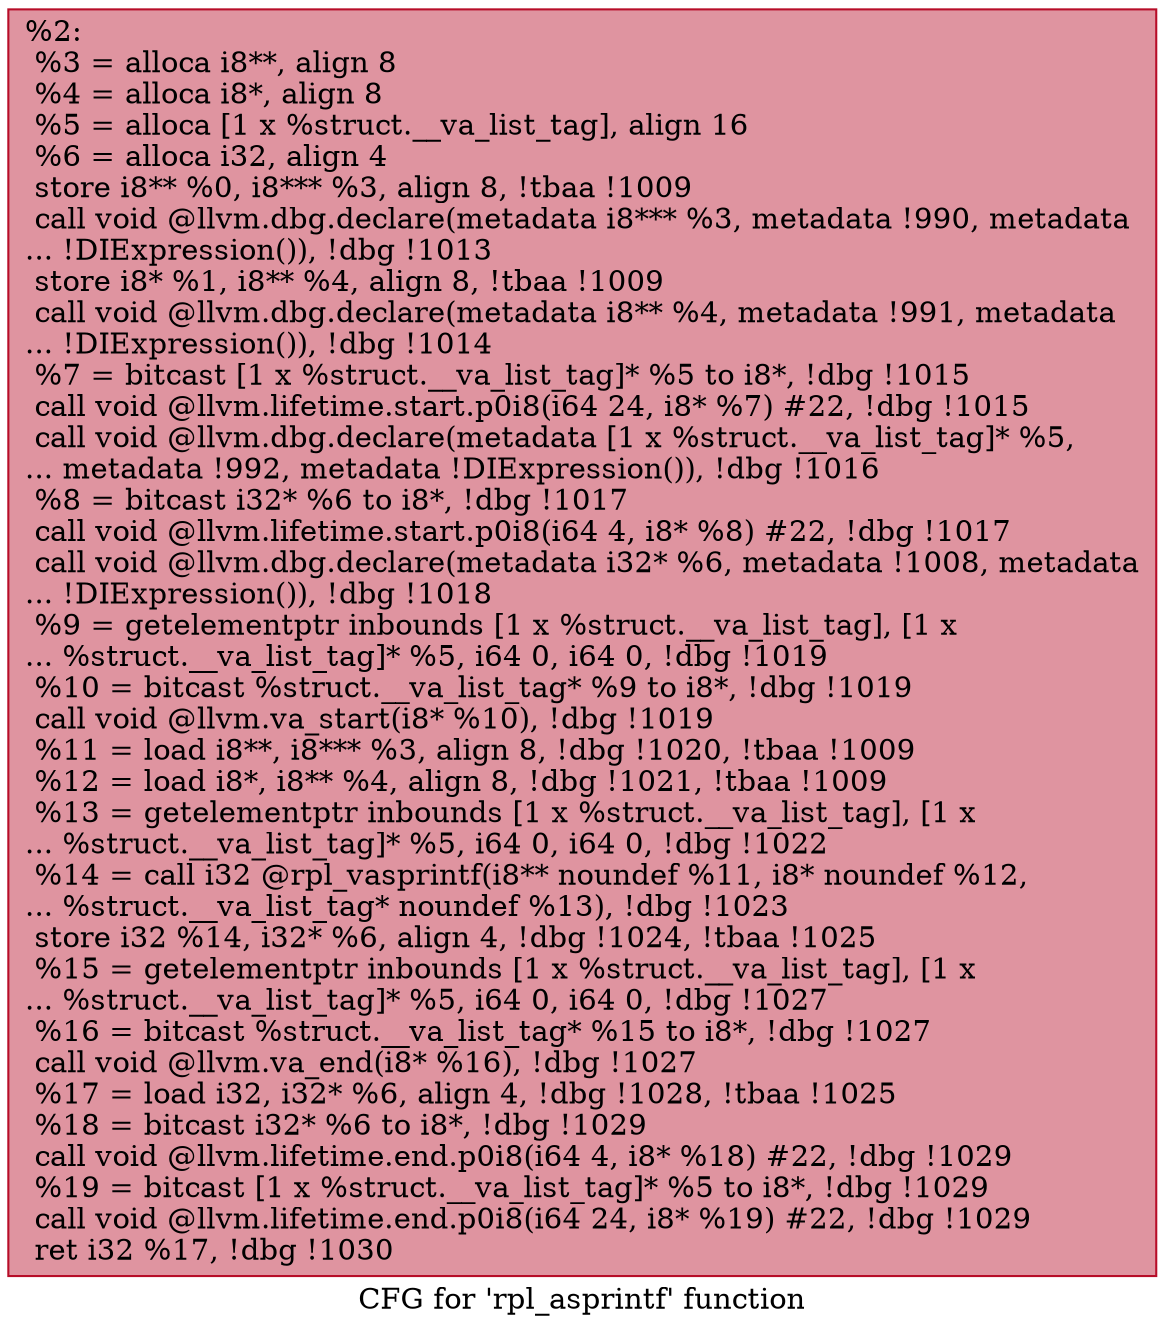 digraph "CFG for 'rpl_asprintf' function" {
	label="CFG for 'rpl_asprintf' function";

	Node0xc7e760 [shape=record,color="#b70d28ff", style=filled, fillcolor="#b70d2870",label="{%2:\l  %3 = alloca i8**, align 8\l  %4 = alloca i8*, align 8\l  %5 = alloca [1 x %struct.__va_list_tag], align 16\l  %6 = alloca i32, align 4\l  store i8** %0, i8*** %3, align 8, !tbaa !1009\l  call void @llvm.dbg.declare(metadata i8*** %3, metadata !990, metadata\l... !DIExpression()), !dbg !1013\l  store i8* %1, i8** %4, align 8, !tbaa !1009\l  call void @llvm.dbg.declare(metadata i8** %4, metadata !991, metadata\l... !DIExpression()), !dbg !1014\l  %7 = bitcast [1 x %struct.__va_list_tag]* %5 to i8*, !dbg !1015\l  call void @llvm.lifetime.start.p0i8(i64 24, i8* %7) #22, !dbg !1015\l  call void @llvm.dbg.declare(metadata [1 x %struct.__va_list_tag]* %5,\l... metadata !992, metadata !DIExpression()), !dbg !1016\l  %8 = bitcast i32* %6 to i8*, !dbg !1017\l  call void @llvm.lifetime.start.p0i8(i64 4, i8* %8) #22, !dbg !1017\l  call void @llvm.dbg.declare(metadata i32* %6, metadata !1008, metadata\l... !DIExpression()), !dbg !1018\l  %9 = getelementptr inbounds [1 x %struct.__va_list_tag], [1 x\l... %struct.__va_list_tag]* %5, i64 0, i64 0, !dbg !1019\l  %10 = bitcast %struct.__va_list_tag* %9 to i8*, !dbg !1019\l  call void @llvm.va_start(i8* %10), !dbg !1019\l  %11 = load i8**, i8*** %3, align 8, !dbg !1020, !tbaa !1009\l  %12 = load i8*, i8** %4, align 8, !dbg !1021, !tbaa !1009\l  %13 = getelementptr inbounds [1 x %struct.__va_list_tag], [1 x\l... %struct.__va_list_tag]* %5, i64 0, i64 0, !dbg !1022\l  %14 = call i32 @rpl_vasprintf(i8** noundef %11, i8* noundef %12,\l... %struct.__va_list_tag* noundef %13), !dbg !1023\l  store i32 %14, i32* %6, align 4, !dbg !1024, !tbaa !1025\l  %15 = getelementptr inbounds [1 x %struct.__va_list_tag], [1 x\l... %struct.__va_list_tag]* %5, i64 0, i64 0, !dbg !1027\l  %16 = bitcast %struct.__va_list_tag* %15 to i8*, !dbg !1027\l  call void @llvm.va_end(i8* %16), !dbg !1027\l  %17 = load i32, i32* %6, align 4, !dbg !1028, !tbaa !1025\l  %18 = bitcast i32* %6 to i8*, !dbg !1029\l  call void @llvm.lifetime.end.p0i8(i64 4, i8* %18) #22, !dbg !1029\l  %19 = bitcast [1 x %struct.__va_list_tag]* %5 to i8*, !dbg !1029\l  call void @llvm.lifetime.end.p0i8(i64 24, i8* %19) #22, !dbg !1029\l  ret i32 %17, !dbg !1030\l}"];
}
